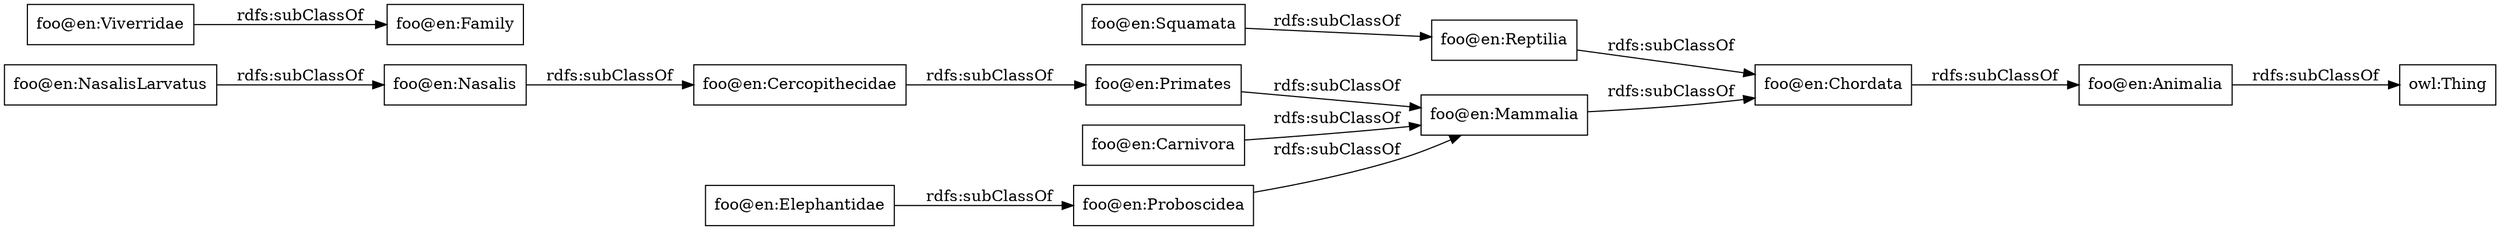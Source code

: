 digraph ar2dtool_diagram { 
rankdir=LR;
size="1000"
node [shape = rectangle, color="black"]; "foo@en:Squamata" "foo@en:Mammalia" "foo@en:Animalia" "foo@en:Cercopithecidae" "foo@en:Primates" "foo@en:Carnivora" "foo@en:Viverridae" "foo@en:Nasalis" "foo@en:Elephantidae" "foo@en:Reptilia" "foo@en:Proboscidea" "foo@en:Chordata" ; /*classes style*/
	"foo@en:Primates" -> "foo@en:Mammalia" [ label = "rdfs:subClassOf" ];
	"foo@en:Reptilia" -> "foo@en:Chordata" [ label = "rdfs:subClassOf" ];
	"foo@en:Chordata" -> "foo@en:Animalia" [ label = "rdfs:subClassOf" ];
	"foo@en:Squamata" -> "foo@en:Reptilia" [ label = "rdfs:subClassOf" ];
	"foo@en:Proboscidea" -> "foo@en:Mammalia" [ label = "rdfs:subClassOf" ];
	"foo@en:NasalisLarvatus" -> "foo@en:Nasalis" [ label = "rdfs:subClassOf" ];
	"foo@en:Elephantidae" -> "foo@en:Proboscidea" [ label = "rdfs:subClassOf" ];
	"foo@en:Viverridae" -> "foo@en:Family" [ label = "rdfs:subClassOf" ];
	"foo@en:Cercopithecidae" -> "foo@en:Primates" [ label = "rdfs:subClassOf" ];
	"foo@en:Carnivora" -> "foo@en:Mammalia" [ label = "rdfs:subClassOf" ];
	"foo@en:Animalia" -> "owl:Thing" [ label = "rdfs:subClassOf" ];
	"foo@en:Mammalia" -> "foo@en:Chordata" [ label = "rdfs:subClassOf" ];
	"foo@en:Nasalis" -> "foo@en:Cercopithecidae" [ label = "rdfs:subClassOf" ];

}
